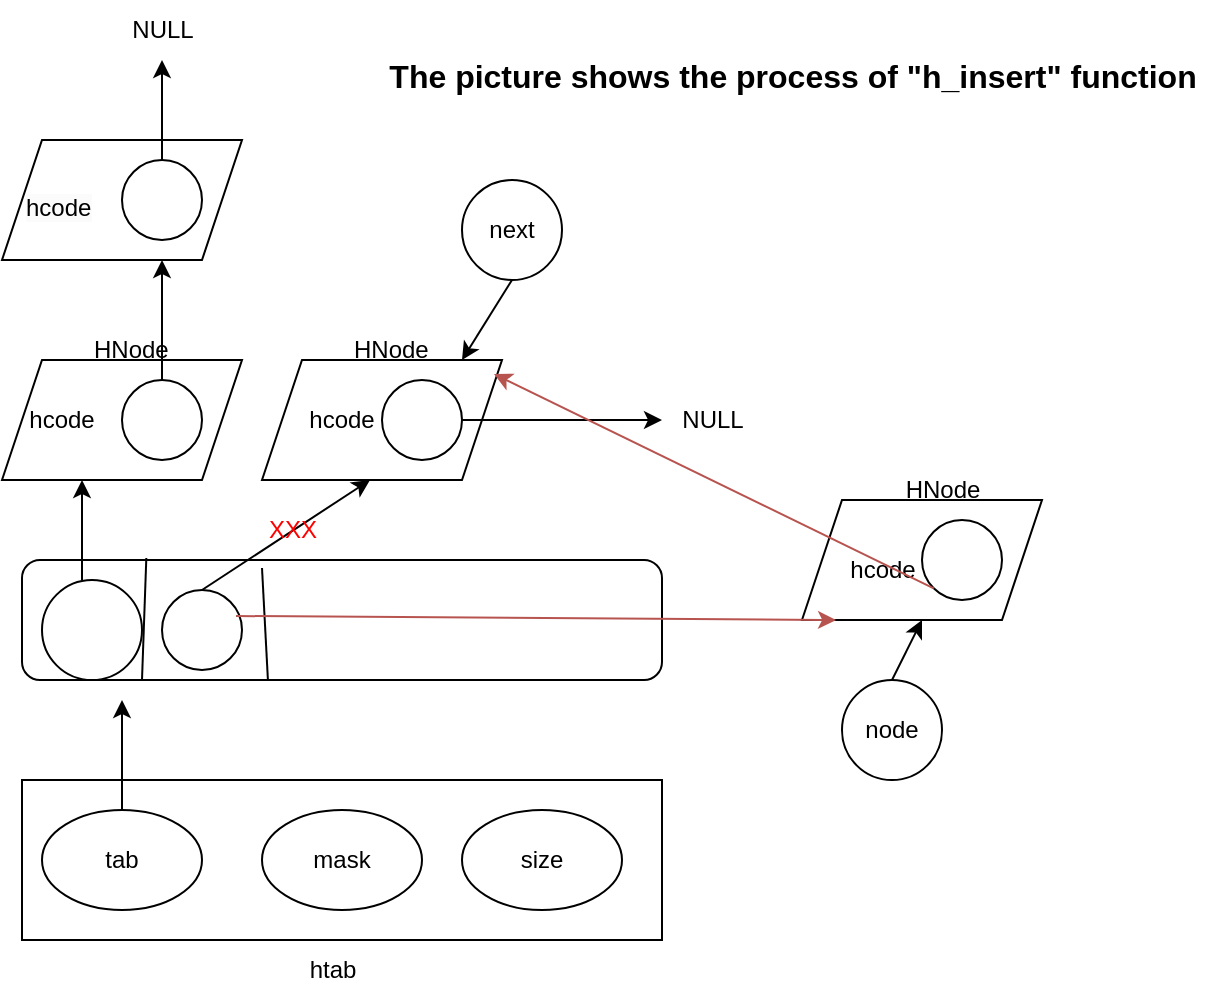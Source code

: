 <mxfile version="25.0.3">
  <diagram name="Page-1" id="lxadkYJV3xL7xQ1NtVaC">
    <mxGraphModel dx="1026" dy="630" grid="1" gridSize="10" guides="1" tooltips="1" connect="1" arrows="1" fold="1" page="1" pageScale="1" pageWidth="827" pageHeight="1169" math="0" shadow="0">
      <root>
        <mxCell id="0" />
        <mxCell id="1" parent="0" />
        <mxCell id="lIuUIeLf_cnMWpZWEb0K-5" value="" style="rounded=0;whiteSpace=wrap;html=1;" vertex="1" parent="1">
          <mxGeometry x="180" y="540" width="320" height="80" as="geometry" />
        </mxCell>
        <mxCell id="lIuUIeLf_cnMWpZWEb0K-7" value="htab" style="text;html=1;align=center;verticalAlign=middle;resizable=0;points=[];autosize=1;strokeColor=none;fillColor=none;" vertex="1" parent="1">
          <mxGeometry x="310" y="620" width="50" height="30" as="geometry" />
        </mxCell>
        <mxCell id="lIuUIeLf_cnMWpZWEb0K-10" value="tab" style="ellipse;whiteSpace=wrap;html=1;" vertex="1" parent="1">
          <mxGeometry x="190" y="555" width="80" height="50" as="geometry" />
        </mxCell>
        <mxCell id="lIuUIeLf_cnMWpZWEb0K-11" value="mask" style="ellipse;whiteSpace=wrap;html=1;" vertex="1" parent="1">
          <mxGeometry x="300" y="555" width="80" height="50" as="geometry" />
        </mxCell>
        <mxCell id="lIuUIeLf_cnMWpZWEb0K-12" value="size" style="ellipse;whiteSpace=wrap;html=1;" vertex="1" parent="1">
          <mxGeometry x="400" y="555" width="80" height="50" as="geometry" />
        </mxCell>
        <mxCell id="lIuUIeLf_cnMWpZWEb0K-13" value="" style="endArrow=classic;html=1;rounded=0;" edge="1" parent="1">
          <mxGeometry width="50" height="50" relative="1" as="geometry">
            <mxPoint x="230" y="555" as="sourcePoint" />
            <mxPoint x="230" y="500" as="targetPoint" />
          </mxGeometry>
        </mxCell>
        <mxCell id="lIuUIeLf_cnMWpZWEb0K-14" value="" style="rounded=1;whiteSpace=wrap;html=1;" vertex="1" parent="1">
          <mxGeometry x="180" y="430" width="320" height="60" as="geometry" />
        </mxCell>
        <mxCell id="lIuUIeLf_cnMWpZWEb0K-15" value="" style="endArrow=none;html=1;rounded=0;entryX=0.163;entryY=-0.017;entryDx=0;entryDy=0;entryPerimeter=0;" edge="1" parent="1">
          <mxGeometry width="50" height="50" relative="1" as="geometry">
            <mxPoint x="240" y="490" as="sourcePoint" />
            <mxPoint x="242.16" y="428.98" as="targetPoint" />
          </mxGeometry>
        </mxCell>
        <mxCell id="lIuUIeLf_cnMWpZWEb0K-16" value="" style="endArrow=none;html=1;rounded=0;entryX=0.272;entryY=0.067;entryDx=0;entryDy=0;entryPerimeter=0;" edge="1" parent="1">
          <mxGeometry width="50" height="50" relative="1" as="geometry">
            <mxPoint x="302.96" y="490" as="sourcePoint" />
            <mxPoint x="300" y="434.02" as="targetPoint" />
          </mxGeometry>
        </mxCell>
        <mxCell id="lIuUIeLf_cnMWpZWEb0K-17" value="" style="ellipse;whiteSpace=wrap;html=1;" vertex="1" parent="1">
          <mxGeometry x="190" y="440" width="50" height="50" as="geometry" />
        </mxCell>
        <mxCell id="lIuUIeLf_cnMWpZWEb0K-18" value="" style="endArrow=classic;html=1;rounded=0;" edge="1" parent="1">
          <mxGeometry width="50" height="50" relative="1" as="geometry">
            <mxPoint x="210" y="440" as="sourcePoint" />
            <mxPoint x="210" y="390" as="targetPoint" />
          </mxGeometry>
        </mxCell>
        <mxCell id="lIuUIeLf_cnMWpZWEb0K-19" value="" style="shape=parallelogram;perimeter=parallelogramPerimeter;whiteSpace=wrap;html=1;fixedSize=1;" vertex="1" parent="1">
          <mxGeometry x="170" y="330" width="120" height="60" as="geometry" />
        </mxCell>
        <mxCell id="lIuUIeLf_cnMWpZWEb0K-20" value="HNode" style="text;strokeColor=none;fillColor=none;align=left;verticalAlign=middle;spacingLeft=4;spacingRight=4;overflow=hidden;points=[[0,0.5],[1,0.5]];portConstraint=eastwest;rotatable=0;whiteSpace=wrap;html=1;" vertex="1" parent="1">
          <mxGeometry x="210" y="310" width="80" height="30" as="geometry" />
        </mxCell>
        <mxCell id="lIuUIeLf_cnMWpZWEb0K-21" value="hcode" style="text;html=1;align=center;verticalAlign=middle;whiteSpace=wrap;rounded=0;" vertex="1" parent="1">
          <mxGeometry x="170" y="345" width="60" height="30" as="geometry" />
        </mxCell>
        <mxCell id="lIuUIeLf_cnMWpZWEb0K-22" value="" style="ellipse;whiteSpace=wrap;html=1;" vertex="1" parent="1">
          <mxGeometry x="230" y="340" width="40" height="40" as="geometry" />
        </mxCell>
        <mxCell id="lIuUIeLf_cnMWpZWEb0K-42" value="" style="shape=parallelogram;perimeter=parallelogramPerimeter;whiteSpace=wrap;html=1;fixedSize=1;" vertex="1" parent="1">
          <mxGeometry x="300" y="330" width="120" height="60" as="geometry" />
        </mxCell>
        <mxCell id="lIuUIeLf_cnMWpZWEb0K-43" value="HNode" style="text;strokeColor=none;fillColor=none;align=left;verticalAlign=middle;spacingLeft=4;spacingRight=4;overflow=hidden;points=[[0,0.5],[1,0.5]];portConstraint=eastwest;rotatable=0;whiteSpace=wrap;html=1;" vertex="1" parent="1">
          <mxGeometry x="340" y="310" width="80" height="30" as="geometry" />
        </mxCell>
        <mxCell id="lIuUIeLf_cnMWpZWEb0K-44" value="hcode" style="text;html=1;align=center;verticalAlign=middle;whiteSpace=wrap;rounded=0;" vertex="1" parent="1">
          <mxGeometry x="310" y="345" width="60" height="30" as="geometry" />
        </mxCell>
        <mxCell id="lIuUIeLf_cnMWpZWEb0K-45" value="" style="ellipse;whiteSpace=wrap;html=1;" vertex="1" parent="1">
          <mxGeometry x="360" y="340" width="40" height="40" as="geometry" />
        </mxCell>
        <mxCell id="lIuUIeLf_cnMWpZWEb0K-46" value="" style="endArrow=classic;html=1;rounded=0;exitX=1;exitY=0.5;exitDx=0;exitDy=0;" edge="1" parent="1" source="lIuUIeLf_cnMWpZWEb0K-45">
          <mxGeometry width="50" height="50" relative="1" as="geometry">
            <mxPoint x="660" y="620" as="sourcePoint" />
            <mxPoint x="500" y="360" as="targetPoint" />
          </mxGeometry>
        </mxCell>
        <mxCell id="lIuUIeLf_cnMWpZWEb0K-47" value="" style="ellipse;whiteSpace=wrap;html=1;aspect=fixed;" vertex="1" parent="1">
          <mxGeometry x="250" y="445" width="40" height="40" as="geometry" />
        </mxCell>
        <mxCell id="lIuUIeLf_cnMWpZWEb0K-48" value="" style="endArrow=classic;html=1;rounded=0;exitX=0.5;exitY=0;exitDx=0;exitDy=0;entryX=0.45;entryY=1;entryDx=0;entryDy=0;entryPerimeter=0;" edge="1" parent="1" source="lIuUIeLf_cnMWpZWEb0K-47" target="lIuUIeLf_cnMWpZWEb0K-42">
          <mxGeometry width="50" height="50" relative="1" as="geometry">
            <mxPoint x="530" y="560" as="sourcePoint" />
            <mxPoint x="580" y="510" as="targetPoint" />
          </mxGeometry>
        </mxCell>
        <mxCell id="lIuUIeLf_cnMWpZWEb0K-53" value="next" style="ellipse;whiteSpace=wrap;html=1;aspect=fixed;" vertex="1" parent="1">
          <mxGeometry x="400" y="240" width="50" height="50" as="geometry" />
        </mxCell>
        <mxCell id="lIuUIeLf_cnMWpZWEb0K-54" value="" style="endArrow=classic;html=1;rounded=0;exitX=0.5;exitY=1;exitDx=0;exitDy=0;entryX=0.75;entryY=0.667;entryDx=0;entryDy=0;entryPerimeter=0;" edge="1" parent="1" source="lIuUIeLf_cnMWpZWEb0K-53" target="lIuUIeLf_cnMWpZWEb0K-43">
          <mxGeometry width="50" height="50" relative="1" as="geometry">
            <mxPoint x="530" y="560" as="sourcePoint" />
            <mxPoint x="580" y="510" as="targetPoint" />
          </mxGeometry>
        </mxCell>
        <mxCell id="lIuUIeLf_cnMWpZWEb0K-55" value="" style="shape=parallelogram;perimeter=parallelogramPerimeter;whiteSpace=wrap;html=1;fixedSize=1;" vertex="1" parent="1">
          <mxGeometry x="570" y="400" width="120" height="60" as="geometry" />
        </mxCell>
        <mxCell id="lIuUIeLf_cnMWpZWEb0K-56" value="HNode" style="text;html=1;align=center;verticalAlign=middle;resizable=0;points=[];autosize=1;strokeColor=none;fillColor=none;" vertex="1" parent="1">
          <mxGeometry x="610" y="380" width="60" height="30" as="geometry" />
        </mxCell>
        <mxCell id="lIuUIeLf_cnMWpZWEb0K-57" value="" style="ellipse;whiteSpace=wrap;html=1;aspect=fixed;" vertex="1" parent="1">
          <mxGeometry x="630" y="410" width="40" height="40" as="geometry" />
        </mxCell>
        <mxCell id="lIuUIeLf_cnMWpZWEb0K-60" value="hcode" style="text;html=1;align=center;verticalAlign=middle;resizable=0;points=[];autosize=1;strokeColor=none;fillColor=none;" vertex="1" parent="1">
          <mxGeometry x="580" y="420" width="60" height="30" as="geometry" />
        </mxCell>
        <mxCell id="lIuUIeLf_cnMWpZWEb0K-61" value="node" style="ellipse;whiteSpace=wrap;html=1;aspect=fixed;" vertex="1" parent="1">
          <mxGeometry x="590" y="490" width="50" height="50" as="geometry" />
        </mxCell>
        <mxCell id="lIuUIeLf_cnMWpZWEb0K-62" value="" style="endArrow=classic;html=1;rounded=0;exitX=0.5;exitY=0;exitDx=0;exitDy=0;entryX=0.5;entryY=1;entryDx=0;entryDy=0;" edge="1" parent="1" source="lIuUIeLf_cnMWpZWEb0K-61" target="lIuUIeLf_cnMWpZWEb0K-55">
          <mxGeometry width="50" height="50" relative="1" as="geometry">
            <mxPoint x="520" y="630" as="sourcePoint" />
            <mxPoint x="570" y="580" as="targetPoint" />
          </mxGeometry>
        </mxCell>
        <mxCell id="lIuUIeLf_cnMWpZWEb0K-63" value="" style="endArrow=classic;html=1;rounded=0;" edge="1" parent="1">
          <mxGeometry width="50" height="50" relative="1" as="geometry">
            <mxPoint x="250" y="340" as="sourcePoint" />
            <mxPoint x="250" y="280" as="targetPoint" />
          </mxGeometry>
        </mxCell>
        <mxCell id="lIuUIeLf_cnMWpZWEb0K-65" value="" style="shape=parallelogram;perimeter=parallelogramPerimeter;whiteSpace=wrap;html=1;fixedSize=1;" vertex="1" parent="1">
          <mxGeometry x="170" y="220" width="120" height="60" as="geometry" />
        </mxCell>
        <mxCell id="lIuUIeLf_cnMWpZWEb0K-66" value="" style="ellipse;whiteSpace=wrap;html=1;aspect=fixed;" vertex="1" parent="1">
          <mxGeometry x="230" y="230" width="40" height="40" as="geometry" />
        </mxCell>
        <mxCell id="lIuUIeLf_cnMWpZWEb0K-67" value="&lt;span style=&quot;color: rgb(0, 0, 0); font-family: Helvetica; font-size: 12px; font-style: normal; font-variant-ligatures: normal; font-variant-caps: normal; font-weight: 400; letter-spacing: normal; orphans: 2; text-align: center; text-indent: 0px; text-transform: none; widows: 2; word-spacing: 0px; -webkit-text-stroke-width: 0px; white-space: normal; background-color: rgb(251, 251, 251); text-decoration-thickness: initial; text-decoration-style: initial; text-decoration-color: initial; display: inline !important; float: none;&quot;&gt;hcode&lt;/span&gt;" style="text;whiteSpace=wrap;html=1;" vertex="1" parent="1">
          <mxGeometry x="180" y="240" width="70" height="40" as="geometry" />
        </mxCell>
        <mxCell id="lIuUIeLf_cnMWpZWEb0K-68" value="" style="endArrow=classic;html=1;rounded=0;" edge="1" parent="1">
          <mxGeometry width="50" height="50" relative="1" as="geometry">
            <mxPoint x="250" y="230" as="sourcePoint" />
            <mxPoint x="250" y="180" as="targetPoint" />
          </mxGeometry>
        </mxCell>
        <mxCell id="lIuUIeLf_cnMWpZWEb0K-69" value="NULL" style="text;html=1;align=center;verticalAlign=middle;resizable=0;points=[];autosize=1;strokeColor=none;fillColor=none;" vertex="1" parent="1">
          <mxGeometry x="225" y="150" width="50" height="30" as="geometry" />
        </mxCell>
        <mxCell id="lIuUIeLf_cnMWpZWEb0K-72" value="" style="endArrow=classic;html=1;rounded=0;exitX=0;exitY=1;exitDx=0;exitDy=0;entryX=0.95;entryY=0.9;entryDx=0;entryDy=0;entryPerimeter=0;fillColor=#f8cecc;strokeColor=#b85450;" edge="1" parent="1" source="lIuUIeLf_cnMWpZWEb0K-57" target="lIuUIeLf_cnMWpZWEb0K-43">
          <mxGeometry width="50" height="50" relative="1" as="geometry">
            <mxPoint x="390" y="430" as="sourcePoint" />
            <mxPoint x="440" y="380" as="targetPoint" />
          </mxGeometry>
        </mxCell>
        <mxCell id="lIuUIeLf_cnMWpZWEb0K-74" value="" style="endArrow=classic;html=1;rounded=0;exitX=0.925;exitY=0.325;exitDx=0;exitDy=0;exitPerimeter=0;entryX=0.142;entryY=1;entryDx=0;entryDy=0;entryPerimeter=0;fillColor=#f8cecc;strokeColor=#b85450;" edge="1" parent="1" source="lIuUIeLf_cnMWpZWEb0K-47" target="lIuUIeLf_cnMWpZWEb0K-55">
          <mxGeometry width="50" height="50" relative="1" as="geometry">
            <mxPoint x="390" y="430" as="sourcePoint" />
            <mxPoint x="440" y="380" as="targetPoint" />
          </mxGeometry>
        </mxCell>
        <mxCell id="lIuUIeLf_cnMWpZWEb0K-75" value="&lt;font color=&quot;#ff0000&quot;&gt;XXX&lt;/font&gt;" style="text;html=1;align=center;verticalAlign=middle;resizable=0;points=[];autosize=1;strokeColor=none;fillColor=none;" vertex="1" parent="1">
          <mxGeometry x="290" y="400" width="50" height="30" as="geometry" />
        </mxCell>
        <mxCell id="lIuUIeLf_cnMWpZWEb0K-76" value="NULL" style="text;html=1;align=center;verticalAlign=middle;resizable=0;points=[];autosize=1;strokeColor=none;fillColor=none;" vertex="1" parent="1">
          <mxGeometry x="500" y="345" width="50" height="30" as="geometry" />
        </mxCell>
        <mxCell id="lIuUIeLf_cnMWpZWEb0K-77" value="&lt;b&gt;&lt;font style=&quot;font-size: 16px;&quot;&gt;The picture shows the process of &quot;h_insert&quot; function&lt;/font&gt;&lt;/b&gt;&lt;div&gt;&lt;br&gt;&lt;/div&gt;" style="text;html=1;align=center;verticalAlign=middle;resizable=0;points=[];autosize=1;strokeColor=none;fillColor=none;" vertex="1" parent="1">
          <mxGeometry x="350" y="170" width="430" height="50" as="geometry" />
        </mxCell>
      </root>
    </mxGraphModel>
  </diagram>
</mxfile>
